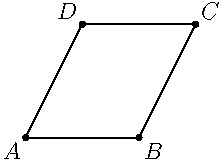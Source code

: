 unitsize(1cm);

pair A = (0, 0);
pair B = (2, 0);
pair C = (3, 2);
pair D = (1, 2);

dot(A, L=Label('$A$', align=SW));
dot(B, L=Label('$B$', align=SE));
dot(C, L=Label('$C$', align=NE));
dot(D, L=Label('$D$', align=NW));

draw(A -- B);
draw(B -- C);
draw(C -- D);
draw(D -- A);

